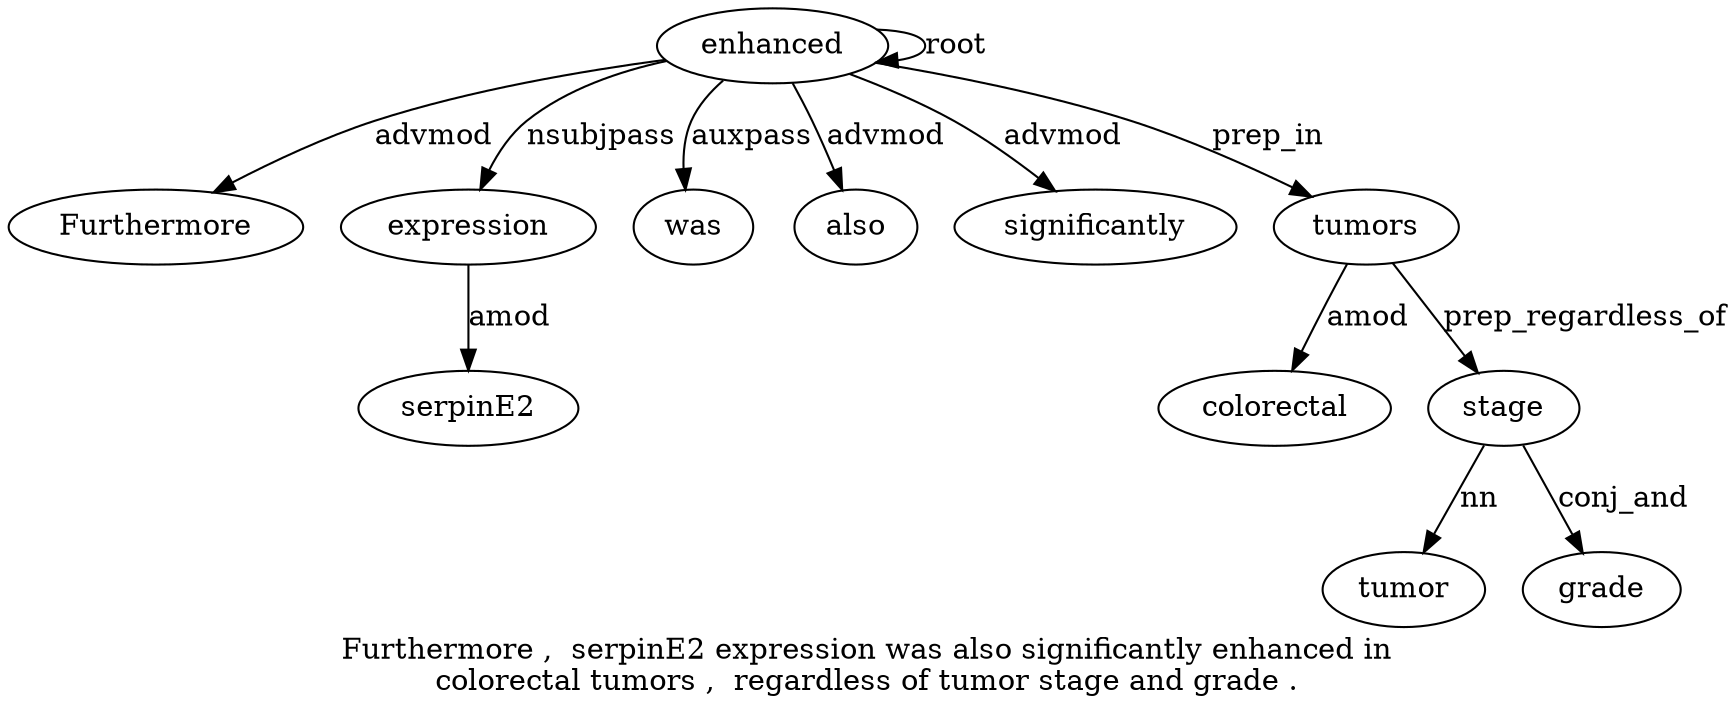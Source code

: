 digraph "Furthermore ,  serpinE2 expression was also significantly enhanced in colorectal tumors ,  regardless of tumor stage and grade ." {
label="Furthermore ,  serpinE2 expression was also significantly enhanced in
colorectal tumors ,  regardless of tumor stage and grade .";
enhanced8 [style=filled, fillcolor=white, label=enhanced];
Furthermore1 [style=filled, fillcolor=white, label=Furthermore];
enhanced8 -> Furthermore1  [label=advmod];
expression4 [style=filled, fillcolor=white, label=expression];
serpinE23 [style=filled, fillcolor=white, label=serpinE2];
expression4 -> serpinE23  [label=amod];
enhanced8 -> expression4  [label=nsubjpass];
was5 [style=filled, fillcolor=white, label=was];
enhanced8 -> was5  [label=auxpass];
also6 [style=filled, fillcolor=white, label=also];
enhanced8 -> also6  [label=advmod];
significantly7 [style=filled, fillcolor=white, label=significantly];
enhanced8 -> significantly7  [label=advmod];
enhanced8 -> enhanced8  [label=root];
tumors11 [style=filled, fillcolor=white, label=tumors];
colorectal10 [style=filled, fillcolor=white, label=colorectal];
tumors11 -> colorectal10  [label=amod];
enhanced8 -> tumors11  [label=prep_in];
stage16 [style=filled, fillcolor=white, label=stage];
tumor15 [style=filled, fillcolor=white, label=tumor];
stage16 -> tumor15  [label=nn];
tumors11 -> stage16  [label=prep_regardless_of];
grade18 [style=filled, fillcolor=white, label=grade];
stage16 -> grade18  [label=conj_and];
}
